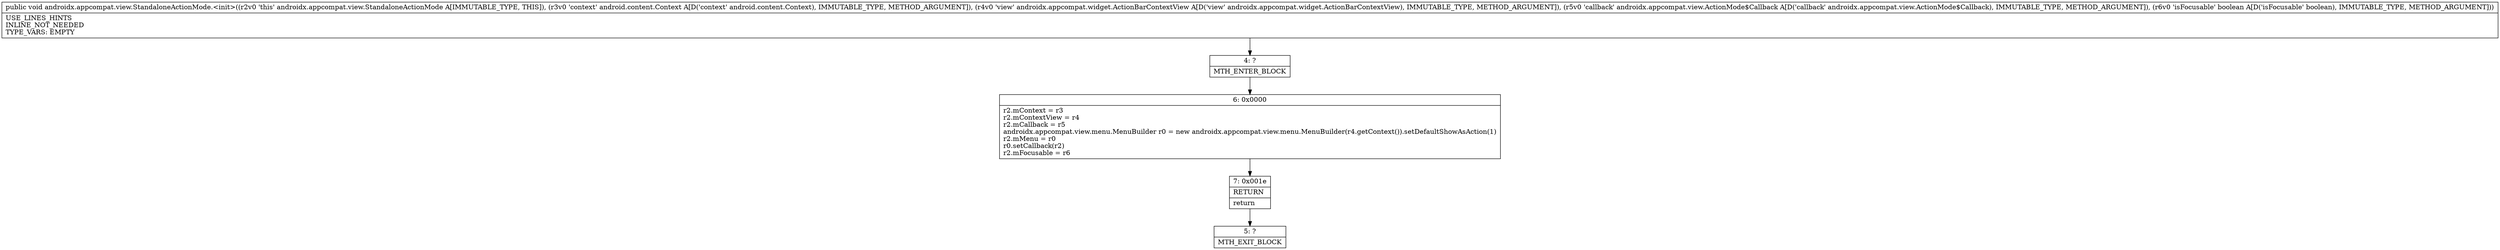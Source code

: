 digraph "CFG forandroidx.appcompat.view.StandaloneActionMode.\<init\>(Landroid\/content\/Context;Landroidx\/appcompat\/widget\/ActionBarContextView;Landroidx\/appcompat\/view\/ActionMode$Callback;Z)V" {
Node_4 [shape=record,label="{4\:\ ?|MTH_ENTER_BLOCK\l}"];
Node_6 [shape=record,label="{6\:\ 0x0000|r2.mContext = r3\lr2.mContextView = r4\lr2.mCallback = r5\landroidx.appcompat.view.menu.MenuBuilder r0 = new androidx.appcompat.view.menu.MenuBuilder(r4.getContext()).setDefaultShowAsAction(1)\lr2.mMenu = r0\lr0.setCallback(r2)\lr2.mFocusable = r6\l}"];
Node_7 [shape=record,label="{7\:\ 0x001e|RETURN\l|return\l}"];
Node_5 [shape=record,label="{5\:\ ?|MTH_EXIT_BLOCK\l}"];
MethodNode[shape=record,label="{public void androidx.appcompat.view.StandaloneActionMode.\<init\>((r2v0 'this' androidx.appcompat.view.StandaloneActionMode A[IMMUTABLE_TYPE, THIS]), (r3v0 'context' android.content.Context A[D('context' android.content.Context), IMMUTABLE_TYPE, METHOD_ARGUMENT]), (r4v0 'view' androidx.appcompat.widget.ActionBarContextView A[D('view' androidx.appcompat.widget.ActionBarContextView), IMMUTABLE_TYPE, METHOD_ARGUMENT]), (r5v0 'callback' androidx.appcompat.view.ActionMode$Callback A[D('callback' androidx.appcompat.view.ActionMode$Callback), IMMUTABLE_TYPE, METHOD_ARGUMENT]), (r6v0 'isFocusable' boolean A[D('isFocusable' boolean), IMMUTABLE_TYPE, METHOD_ARGUMENT]))  | USE_LINES_HINTS\lINLINE_NOT_NEEDED\lTYPE_VARS: EMPTY\l}"];
MethodNode -> Node_4;Node_4 -> Node_6;
Node_6 -> Node_7;
Node_7 -> Node_5;
}

